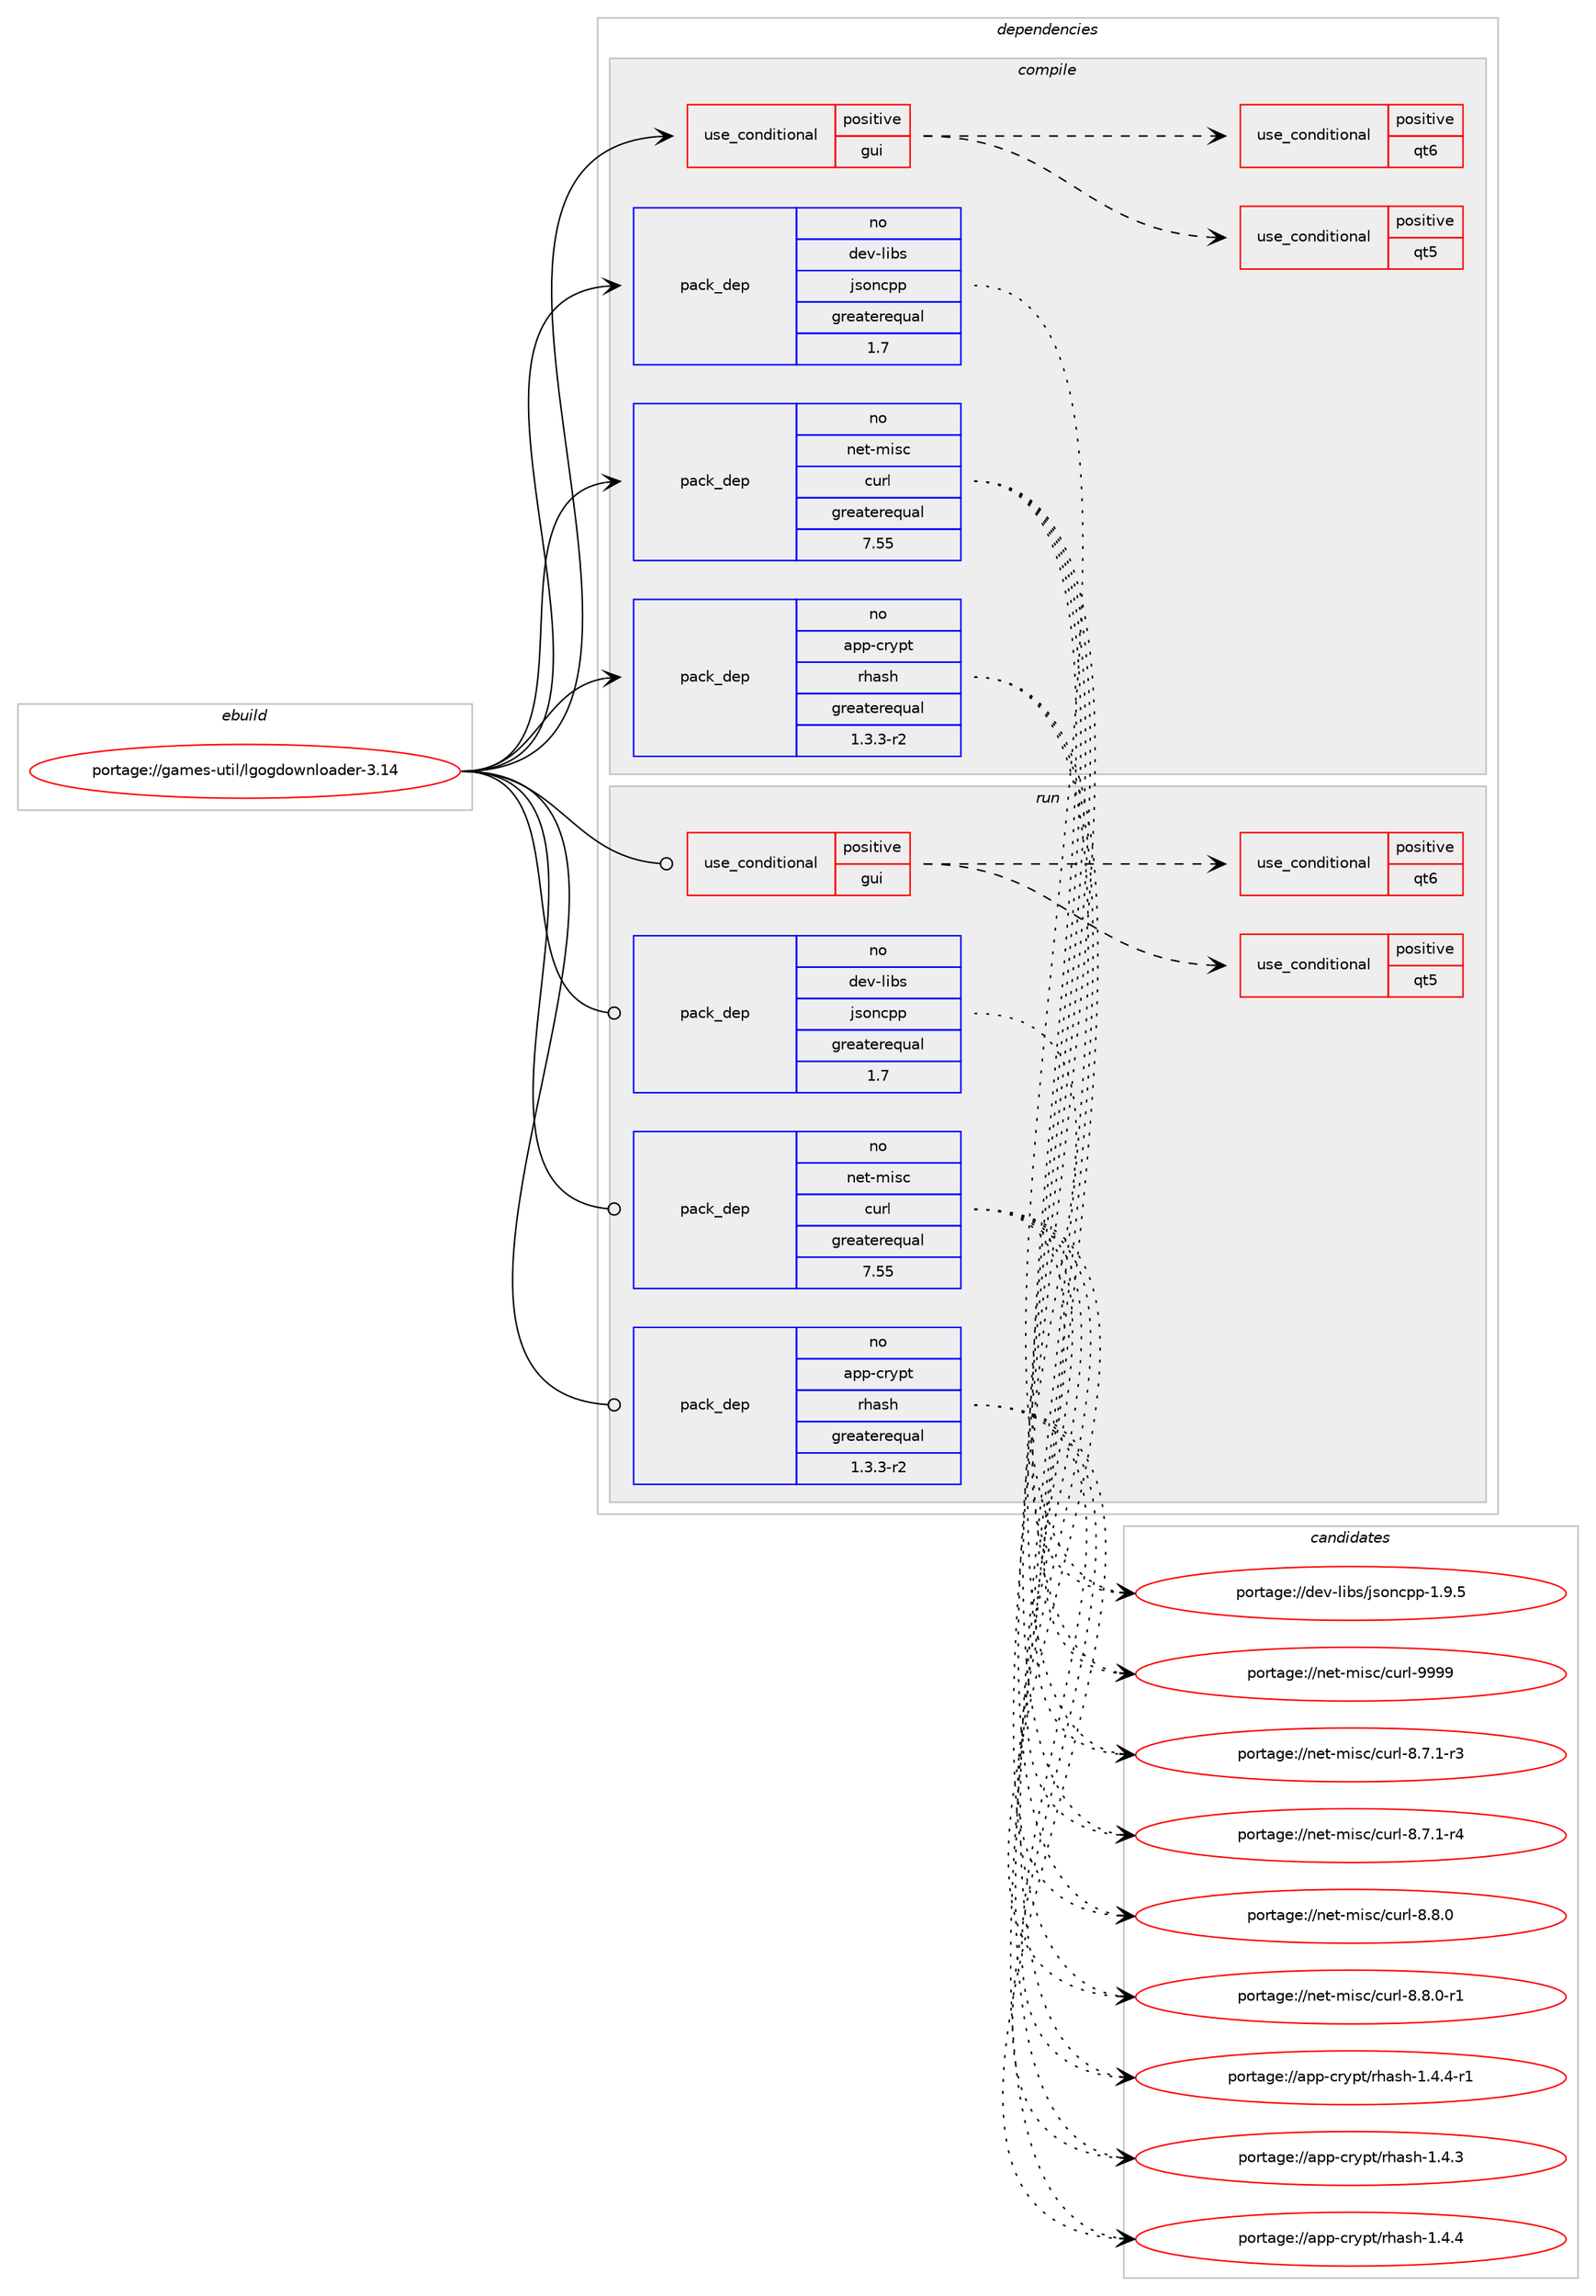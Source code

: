 digraph prolog {

# *************
# Graph options
# *************

newrank=true;
concentrate=true;
compound=true;
graph [rankdir=LR,fontname=Helvetica,fontsize=10,ranksep=1.5];#, ranksep=2.5, nodesep=0.2];
edge  [arrowhead=vee];
node  [fontname=Helvetica,fontsize=10];

# **********
# The ebuild
# **********

subgraph cluster_leftcol {
color=gray;
rank=same;
label=<<i>ebuild</i>>;
id [label="portage://games-util/lgogdownloader-3.14", color=red, width=4, href="../games-util/lgogdownloader-3.14.svg"];
}

# ****************
# The dependencies
# ****************

subgraph cluster_midcol {
color=gray;
label=<<i>dependencies</i>>;
subgraph cluster_compile {
fillcolor="#eeeeee";
style=filled;
label=<<i>compile</i>>;
subgraph cond63518 {
dependency117140 [label=<<TABLE BORDER="0" CELLBORDER="1" CELLSPACING="0" CELLPADDING="4"><TR><TD ROWSPAN="3" CELLPADDING="10">use_conditional</TD></TR><TR><TD>positive</TD></TR><TR><TD>gui</TD></TR></TABLE>>, shape=none, color=red];
subgraph cond63519 {
dependency117141 [label=<<TABLE BORDER="0" CELLBORDER="1" CELLSPACING="0" CELLPADDING="4"><TR><TD ROWSPAN="3" CELLPADDING="10">use_conditional</TD></TR><TR><TD>positive</TD></TR><TR><TD>qt5</TD></TR></TABLE>>, shape=none, color=red];
# *** BEGIN UNKNOWN DEPENDENCY TYPE (TODO) ***
# dependency117141 -> package_dependency(portage://games-util/lgogdownloader-3.14,install,no,dev-qt,qtwebengine,none,[,,],[slot(5)],[use(enable(widgets),none)])
# *** END UNKNOWN DEPENDENCY TYPE (TODO) ***

}
dependency117140:e -> dependency117141:w [weight=20,style="dashed",arrowhead="vee"];
subgraph cond63520 {
dependency117142 [label=<<TABLE BORDER="0" CELLBORDER="1" CELLSPACING="0" CELLPADDING="4"><TR><TD ROWSPAN="3" CELLPADDING="10">use_conditional</TD></TR><TR><TD>positive</TD></TR><TR><TD>qt6</TD></TR></TABLE>>, shape=none, color=red];
# *** BEGIN UNKNOWN DEPENDENCY TYPE (TODO) ***
# dependency117142 -> package_dependency(portage://games-util/lgogdownloader-3.14,install,no,dev-qt,qtwebengine,none,[,,],[slot(6)],[use(enable(widgets),none)])
# *** END UNKNOWN DEPENDENCY TYPE (TODO) ***

}
dependency117140:e -> dependency117142:w [weight=20,style="dashed",arrowhead="vee"];
}
id:e -> dependency117140:w [weight=20,style="solid",arrowhead="vee"];
subgraph pack52116 {
dependency117143 [label=<<TABLE BORDER="0" CELLBORDER="1" CELLSPACING="0" CELLPADDING="4" WIDTH="220"><TR><TD ROWSPAN="6" CELLPADDING="30">pack_dep</TD></TR><TR><TD WIDTH="110">no</TD></TR><TR><TD>app-crypt</TD></TR><TR><TD>rhash</TD></TR><TR><TD>greaterequal</TD></TR><TR><TD>1.3.3-r2</TD></TR></TABLE>>, shape=none, color=blue];
}
id:e -> dependency117143:w [weight=20,style="solid",arrowhead="vee"];
# *** BEGIN UNKNOWN DEPENDENCY TYPE (TODO) ***
# id -> package_dependency(portage://games-util/lgogdownloader-3.14,install,no,app-text,htmltidy,none,[,,],any_same_slot,[])
# *** END UNKNOWN DEPENDENCY TYPE (TODO) ***

# *** BEGIN UNKNOWN DEPENDENCY TYPE (TODO) ***
# id -> package_dependency(portage://games-util/lgogdownloader-3.14,install,no,dev-libs,boost,none,[,,],any_same_slot,[use(enable(zlib),none)])
# *** END UNKNOWN DEPENDENCY TYPE (TODO) ***

subgraph pack52117 {
dependency117144 [label=<<TABLE BORDER="0" CELLBORDER="1" CELLSPACING="0" CELLPADDING="4" WIDTH="220"><TR><TD ROWSPAN="6" CELLPADDING="30">pack_dep</TD></TR><TR><TD WIDTH="110">no</TD></TR><TR><TD>dev-libs</TD></TR><TR><TD>jsoncpp</TD></TR><TR><TD>greaterequal</TD></TR><TR><TD>1.7</TD></TR></TABLE>>, shape=none, color=blue];
}
id:e -> dependency117144:w [weight=20,style="solid",arrowhead="vee"];
# *** BEGIN UNKNOWN DEPENDENCY TYPE (TODO) ***
# id -> package_dependency(portage://games-util/lgogdownloader-3.14,install,no,dev-libs,tinyxml2,none,[,,],[slot(0),equal],[])
# *** END UNKNOWN DEPENDENCY TYPE (TODO) ***

subgraph pack52118 {
dependency117145 [label=<<TABLE BORDER="0" CELLBORDER="1" CELLSPACING="0" CELLPADDING="4" WIDTH="220"><TR><TD ROWSPAN="6" CELLPADDING="30">pack_dep</TD></TR><TR><TD WIDTH="110">no</TD></TR><TR><TD>net-misc</TD></TR><TR><TD>curl</TD></TR><TR><TD>greaterequal</TD></TR><TR><TD>7.55</TD></TR></TABLE>>, shape=none, color=blue];
}
id:e -> dependency117145:w [weight=20,style="solid",arrowhead="vee"];
}
subgraph cluster_compileandrun {
fillcolor="#eeeeee";
style=filled;
label=<<i>compile and run</i>>;
}
subgraph cluster_run {
fillcolor="#eeeeee";
style=filled;
label=<<i>run</i>>;
subgraph cond63521 {
dependency117146 [label=<<TABLE BORDER="0" CELLBORDER="1" CELLSPACING="0" CELLPADDING="4"><TR><TD ROWSPAN="3" CELLPADDING="10">use_conditional</TD></TR><TR><TD>positive</TD></TR><TR><TD>gui</TD></TR></TABLE>>, shape=none, color=red];
subgraph cond63522 {
dependency117147 [label=<<TABLE BORDER="0" CELLBORDER="1" CELLSPACING="0" CELLPADDING="4"><TR><TD ROWSPAN="3" CELLPADDING="10">use_conditional</TD></TR><TR><TD>positive</TD></TR><TR><TD>qt5</TD></TR></TABLE>>, shape=none, color=red];
# *** BEGIN UNKNOWN DEPENDENCY TYPE (TODO) ***
# dependency117147 -> package_dependency(portage://games-util/lgogdownloader-3.14,run,no,dev-qt,qtwebengine,none,[,,],[slot(5)],[use(enable(widgets),none)])
# *** END UNKNOWN DEPENDENCY TYPE (TODO) ***

}
dependency117146:e -> dependency117147:w [weight=20,style="dashed",arrowhead="vee"];
subgraph cond63523 {
dependency117148 [label=<<TABLE BORDER="0" CELLBORDER="1" CELLSPACING="0" CELLPADDING="4"><TR><TD ROWSPAN="3" CELLPADDING="10">use_conditional</TD></TR><TR><TD>positive</TD></TR><TR><TD>qt6</TD></TR></TABLE>>, shape=none, color=red];
# *** BEGIN UNKNOWN DEPENDENCY TYPE (TODO) ***
# dependency117148 -> package_dependency(portage://games-util/lgogdownloader-3.14,run,no,dev-qt,qtwebengine,none,[,,],[slot(6)],[use(enable(widgets),none)])
# *** END UNKNOWN DEPENDENCY TYPE (TODO) ***

}
dependency117146:e -> dependency117148:w [weight=20,style="dashed",arrowhead="vee"];
}
id:e -> dependency117146:w [weight=20,style="solid",arrowhead="odot"];
subgraph pack52119 {
dependency117149 [label=<<TABLE BORDER="0" CELLBORDER="1" CELLSPACING="0" CELLPADDING="4" WIDTH="220"><TR><TD ROWSPAN="6" CELLPADDING="30">pack_dep</TD></TR><TR><TD WIDTH="110">no</TD></TR><TR><TD>app-crypt</TD></TR><TR><TD>rhash</TD></TR><TR><TD>greaterequal</TD></TR><TR><TD>1.3.3-r2</TD></TR></TABLE>>, shape=none, color=blue];
}
id:e -> dependency117149:w [weight=20,style="solid",arrowhead="odot"];
# *** BEGIN UNKNOWN DEPENDENCY TYPE (TODO) ***
# id -> package_dependency(portage://games-util/lgogdownloader-3.14,run,no,app-text,htmltidy,none,[,,],any_same_slot,[])
# *** END UNKNOWN DEPENDENCY TYPE (TODO) ***

# *** BEGIN UNKNOWN DEPENDENCY TYPE (TODO) ***
# id -> package_dependency(portage://games-util/lgogdownloader-3.14,run,no,dev-libs,boost,none,[,,],any_same_slot,[use(enable(zlib),none)])
# *** END UNKNOWN DEPENDENCY TYPE (TODO) ***

subgraph pack52120 {
dependency117150 [label=<<TABLE BORDER="0" CELLBORDER="1" CELLSPACING="0" CELLPADDING="4" WIDTH="220"><TR><TD ROWSPAN="6" CELLPADDING="30">pack_dep</TD></TR><TR><TD WIDTH="110">no</TD></TR><TR><TD>dev-libs</TD></TR><TR><TD>jsoncpp</TD></TR><TR><TD>greaterequal</TD></TR><TR><TD>1.7</TD></TR></TABLE>>, shape=none, color=blue];
}
id:e -> dependency117150:w [weight=20,style="solid",arrowhead="odot"];
# *** BEGIN UNKNOWN DEPENDENCY TYPE (TODO) ***
# id -> package_dependency(portage://games-util/lgogdownloader-3.14,run,no,dev-libs,tinyxml2,none,[,,],[slot(0),equal],[])
# *** END UNKNOWN DEPENDENCY TYPE (TODO) ***

subgraph pack52121 {
dependency117151 [label=<<TABLE BORDER="0" CELLBORDER="1" CELLSPACING="0" CELLPADDING="4" WIDTH="220"><TR><TD ROWSPAN="6" CELLPADDING="30">pack_dep</TD></TR><TR><TD WIDTH="110">no</TD></TR><TR><TD>net-misc</TD></TR><TR><TD>curl</TD></TR><TR><TD>greaterequal</TD></TR><TR><TD>7.55</TD></TR></TABLE>>, shape=none, color=blue];
}
id:e -> dependency117151:w [weight=20,style="solid",arrowhead="odot"];
}
}

# **************
# The candidates
# **************

subgraph cluster_choices {
rank=same;
color=gray;
label=<<i>candidates</i>>;

subgraph choice52116 {
color=black;
nodesep=1;
choice9711211245991141211121164711410497115104454946524651 [label="portage://app-crypt/rhash-1.4.3", color=red, width=4,href="../app-crypt/rhash-1.4.3.svg"];
choice9711211245991141211121164711410497115104454946524652 [label="portage://app-crypt/rhash-1.4.4", color=red, width=4,href="../app-crypt/rhash-1.4.4.svg"];
choice97112112459911412111211647114104971151044549465246524511449 [label="portage://app-crypt/rhash-1.4.4-r1", color=red, width=4,href="../app-crypt/rhash-1.4.4-r1.svg"];
dependency117143:e -> choice9711211245991141211121164711410497115104454946524651:w [style=dotted,weight="100"];
dependency117143:e -> choice9711211245991141211121164711410497115104454946524652:w [style=dotted,weight="100"];
dependency117143:e -> choice97112112459911412111211647114104971151044549465246524511449:w [style=dotted,weight="100"];
}
subgraph choice52117 {
color=black;
nodesep=1;
choice10010111845108105981154710611511111099112112454946574653 [label="portage://dev-libs/jsoncpp-1.9.5", color=red, width=4,href="../dev-libs/jsoncpp-1.9.5.svg"];
dependency117144:e -> choice10010111845108105981154710611511111099112112454946574653:w [style=dotted,weight="100"];
}
subgraph choice52118 {
color=black;
nodesep=1;
choice110101116451091051159947991171141084556465546494511451 [label="portage://net-misc/curl-8.7.1-r3", color=red, width=4,href="../net-misc/curl-8.7.1-r3.svg"];
choice110101116451091051159947991171141084556465546494511452 [label="portage://net-misc/curl-8.7.1-r4", color=red, width=4,href="../net-misc/curl-8.7.1-r4.svg"];
choice11010111645109105115994799117114108455646564648 [label="portage://net-misc/curl-8.8.0", color=red, width=4,href="../net-misc/curl-8.8.0.svg"];
choice110101116451091051159947991171141084556465646484511449 [label="portage://net-misc/curl-8.8.0-r1", color=red, width=4,href="../net-misc/curl-8.8.0-r1.svg"];
choice110101116451091051159947991171141084557575757 [label="portage://net-misc/curl-9999", color=red, width=4,href="../net-misc/curl-9999.svg"];
dependency117145:e -> choice110101116451091051159947991171141084556465546494511451:w [style=dotted,weight="100"];
dependency117145:e -> choice110101116451091051159947991171141084556465546494511452:w [style=dotted,weight="100"];
dependency117145:e -> choice11010111645109105115994799117114108455646564648:w [style=dotted,weight="100"];
dependency117145:e -> choice110101116451091051159947991171141084556465646484511449:w [style=dotted,weight="100"];
dependency117145:e -> choice110101116451091051159947991171141084557575757:w [style=dotted,weight="100"];
}
subgraph choice52119 {
color=black;
nodesep=1;
choice9711211245991141211121164711410497115104454946524651 [label="portage://app-crypt/rhash-1.4.3", color=red, width=4,href="../app-crypt/rhash-1.4.3.svg"];
choice9711211245991141211121164711410497115104454946524652 [label="portage://app-crypt/rhash-1.4.4", color=red, width=4,href="../app-crypt/rhash-1.4.4.svg"];
choice97112112459911412111211647114104971151044549465246524511449 [label="portage://app-crypt/rhash-1.4.4-r1", color=red, width=4,href="../app-crypt/rhash-1.4.4-r1.svg"];
dependency117149:e -> choice9711211245991141211121164711410497115104454946524651:w [style=dotted,weight="100"];
dependency117149:e -> choice9711211245991141211121164711410497115104454946524652:w [style=dotted,weight="100"];
dependency117149:e -> choice97112112459911412111211647114104971151044549465246524511449:w [style=dotted,weight="100"];
}
subgraph choice52120 {
color=black;
nodesep=1;
choice10010111845108105981154710611511111099112112454946574653 [label="portage://dev-libs/jsoncpp-1.9.5", color=red, width=4,href="../dev-libs/jsoncpp-1.9.5.svg"];
dependency117150:e -> choice10010111845108105981154710611511111099112112454946574653:w [style=dotted,weight="100"];
}
subgraph choice52121 {
color=black;
nodesep=1;
choice110101116451091051159947991171141084556465546494511451 [label="portage://net-misc/curl-8.7.1-r3", color=red, width=4,href="../net-misc/curl-8.7.1-r3.svg"];
choice110101116451091051159947991171141084556465546494511452 [label="portage://net-misc/curl-8.7.1-r4", color=red, width=4,href="../net-misc/curl-8.7.1-r4.svg"];
choice11010111645109105115994799117114108455646564648 [label="portage://net-misc/curl-8.8.0", color=red, width=4,href="../net-misc/curl-8.8.0.svg"];
choice110101116451091051159947991171141084556465646484511449 [label="portage://net-misc/curl-8.8.0-r1", color=red, width=4,href="../net-misc/curl-8.8.0-r1.svg"];
choice110101116451091051159947991171141084557575757 [label="portage://net-misc/curl-9999", color=red, width=4,href="../net-misc/curl-9999.svg"];
dependency117151:e -> choice110101116451091051159947991171141084556465546494511451:w [style=dotted,weight="100"];
dependency117151:e -> choice110101116451091051159947991171141084556465546494511452:w [style=dotted,weight="100"];
dependency117151:e -> choice11010111645109105115994799117114108455646564648:w [style=dotted,weight="100"];
dependency117151:e -> choice110101116451091051159947991171141084556465646484511449:w [style=dotted,weight="100"];
dependency117151:e -> choice110101116451091051159947991171141084557575757:w [style=dotted,weight="100"];
}
}

}
